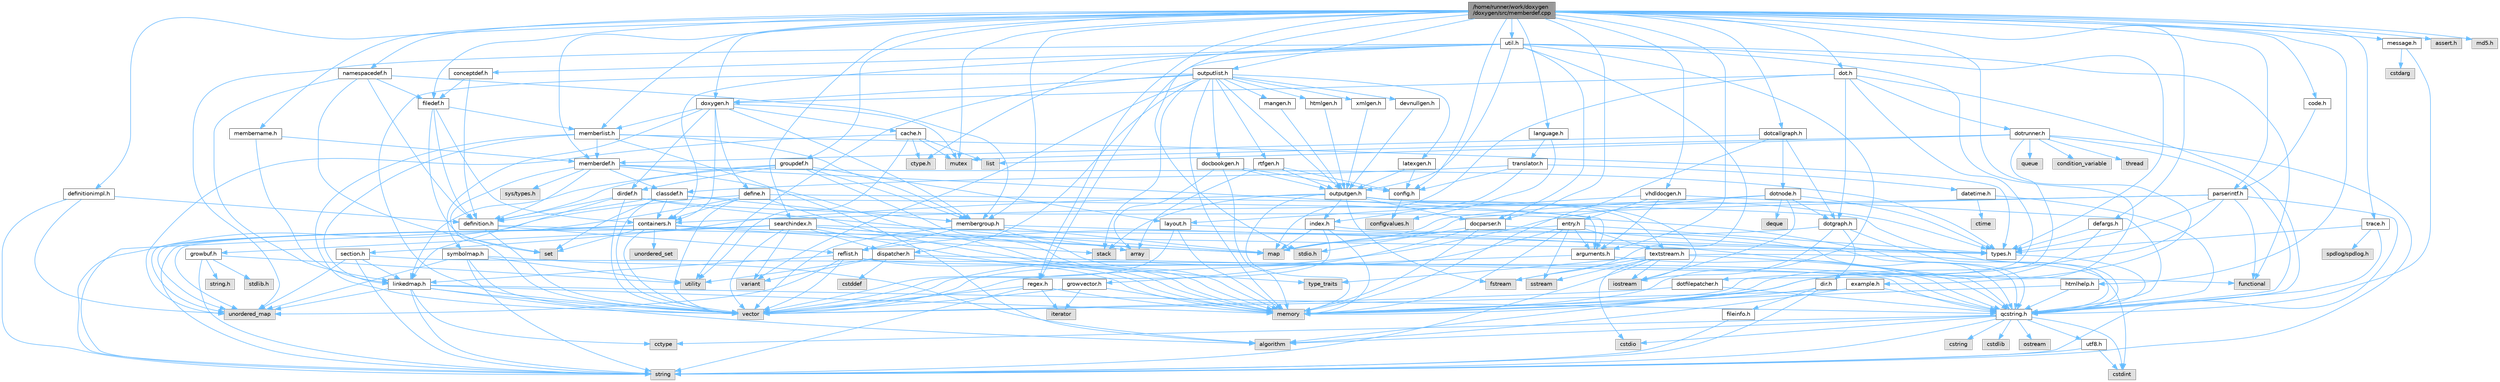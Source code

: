 digraph "/home/runner/work/doxygen/doxygen/src/memberdef.cpp"
{
 // INTERACTIVE_SVG=YES
 // LATEX_PDF_SIZE
  bgcolor="transparent";
  edge [fontname=Helvetica,fontsize=10,labelfontname=Helvetica,labelfontsize=10];
  node [fontname=Helvetica,fontsize=10,shape=box,height=0.2,width=0.4];
  Node1 [label="/home/runner/work/doxygen\l/doxygen/src/memberdef.cpp",height=0.2,width=0.4,color="gray40", fillcolor="grey60", style="filled", fontcolor="black",tooltip=" "];
  Node1 -> Node2 [color="steelblue1",style="solid"];
  Node2 [label="stdio.h",height=0.2,width=0.4,color="grey60", fillcolor="#E0E0E0", style="filled",tooltip=" "];
  Node1 -> Node3 [color="steelblue1",style="solid"];
  Node3 [label="assert.h",height=0.2,width=0.4,color="grey60", fillcolor="#E0E0E0", style="filled",tooltip=" "];
  Node1 -> Node4 [color="steelblue1",style="solid"];
  Node4 [label="mutex",height=0.2,width=0.4,color="grey60", fillcolor="#E0E0E0", style="filled",tooltip=" "];
  Node1 -> Node5 [color="steelblue1",style="solid"];
  Node5 [label="md5.h",height=0.2,width=0.4,color="grey60", fillcolor="#E0E0E0", style="filled",tooltip=" "];
  Node1 -> Node6 [color="steelblue1",style="solid"];
  Node6 [label="memberdef.h",height=0.2,width=0.4,color="grey40", fillcolor="white", style="filled",URL="$d4/d46/memberdef_8h.html",tooltip=" "];
  Node6 -> Node7 [color="steelblue1",style="solid"];
  Node7 [label="vector",height=0.2,width=0.4,color="grey60", fillcolor="#E0E0E0", style="filled",tooltip=" "];
  Node6 -> Node8 [color="steelblue1",style="solid"];
  Node8 [label="memory",height=0.2,width=0.4,color="grey60", fillcolor="#E0E0E0", style="filled",tooltip=" "];
  Node6 -> Node9 [color="steelblue1",style="solid"];
  Node9 [label="sys/types.h",height=0.2,width=0.4,color="grey60", fillcolor="#E0E0E0", style="filled",tooltip=" "];
  Node6 -> Node10 [color="steelblue1",style="solid"];
  Node10 [label="types.h",height=0.2,width=0.4,color="grey40", fillcolor="white", style="filled",URL="$d9/d49/types_8h.html",tooltip="This file contains a number of basic enums and types."];
  Node10 -> Node11 [color="steelblue1",style="solid"];
  Node11 [label="qcstring.h",height=0.2,width=0.4,color="grey40", fillcolor="white", style="filled",URL="$d7/d5c/qcstring_8h.html",tooltip=" "];
  Node11 -> Node12 [color="steelblue1",style="solid"];
  Node12 [label="string",height=0.2,width=0.4,color="grey60", fillcolor="#E0E0E0", style="filled",tooltip=" "];
  Node11 -> Node13 [color="steelblue1",style="solid"];
  Node13 [label="algorithm",height=0.2,width=0.4,color="grey60", fillcolor="#E0E0E0", style="filled",tooltip=" "];
  Node11 -> Node14 [color="steelblue1",style="solid"];
  Node14 [label="cctype",height=0.2,width=0.4,color="grey60", fillcolor="#E0E0E0", style="filled",tooltip=" "];
  Node11 -> Node15 [color="steelblue1",style="solid"];
  Node15 [label="cstring",height=0.2,width=0.4,color="grey60", fillcolor="#E0E0E0", style="filled",tooltip=" "];
  Node11 -> Node16 [color="steelblue1",style="solid"];
  Node16 [label="cstdio",height=0.2,width=0.4,color="grey60", fillcolor="#E0E0E0", style="filled",tooltip=" "];
  Node11 -> Node17 [color="steelblue1",style="solid"];
  Node17 [label="cstdlib",height=0.2,width=0.4,color="grey60", fillcolor="#E0E0E0", style="filled",tooltip=" "];
  Node11 -> Node18 [color="steelblue1",style="solid"];
  Node18 [label="cstdint",height=0.2,width=0.4,color="grey60", fillcolor="#E0E0E0", style="filled",tooltip=" "];
  Node11 -> Node19 [color="steelblue1",style="solid"];
  Node19 [label="ostream",height=0.2,width=0.4,color="grey60", fillcolor="#E0E0E0", style="filled",tooltip=" "];
  Node11 -> Node20 [color="steelblue1",style="solid"];
  Node20 [label="utf8.h",height=0.2,width=0.4,color="grey40", fillcolor="white", style="filled",URL="$db/d7c/utf8_8h.html",tooltip="Various UTF8 related helper functions."];
  Node20 -> Node18 [color="steelblue1",style="solid"];
  Node20 -> Node12 [color="steelblue1",style="solid"];
  Node6 -> Node21 [color="steelblue1",style="solid"];
  Node21 [label="definition.h",height=0.2,width=0.4,color="grey40", fillcolor="white", style="filled",URL="$df/da1/definition_8h.html",tooltip=" "];
  Node21 -> Node7 [color="steelblue1",style="solid"];
  Node21 -> Node10 [color="steelblue1",style="solid"];
  Node21 -> Node22 [color="steelblue1",style="solid"];
  Node22 [label="reflist.h",height=0.2,width=0.4,color="grey40", fillcolor="white", style="filled",URL="$d1/d02/reflist_8h.html",tooltip=" "];
  Node22 -> Node7 [color="steelblue1",style="solid"];
  Node22 -> Node23 [color="steelblue1",style="solid"];
  Node23 [label="unordered_map",height=0.2,width=0.4,color="grey60", fillcolor="#E0E0E0", style="filled",tooltip=" "];
  Node22 -> Node8 [color="steelblue1",style="solid"];
  Node22 -> Node11 [color="steelblue1",style="solid"];
  Node22 -> Node24 [color="steelblue1",style="solid"];
  Node24 [label="linkedmap.h",height=0.2,width=0.4,color="grey40", fillcolor="white", style="filled",URL="$da/de1/linkedmap_8h.html",tooltip=" "];
  Node24 -> Node23 [color="steelblue1",style="solid"];
  Node24 -> Node7 [color="steelblue1",style="solid"];
  Node24 -> Node8 [color="steelblue1",style="solid"];
  Node24 -> Node12 [color="steelblue1",style="solid"];
  Node24 -> Node13 [color="steelblue1",style="solid"];
  Node24 -> Node14 [color="steelblue1",style="solid"];
  Node24 -> Node11 [color="steelblue1",style="solid"];
  Node6 -> Node25 [color="steelblue1",style="solid"];
  Node25 [label="arguments.h",height=0.2,width=0.4,color="grey40", fillcolor="white", style="filled",URL="$df/d9b/arguments_8h.html",tooltip=" "];
  Node25 -> Node7 [color="steelblue1",style="solid"];
  Node25 -> Node11 [color="steelblue1",style="solid"];
  Node6 -> Node26 [color="steelblue1",style="solid"];
  Node26 [label="classdef.h",height=0.2,width=0.4,color="grey40", fillcolor="white", style="filled",URL="$d1/da6/classdef_8h.html",tooltip=" "];
  Node26 -> Node7 [color="steelblue1",style="solid"];
  Node26 -> Node27 [color="steelblue1",style="solid"];
  Node27 [label="set",height=0.2,width=0.4,color="grey60", fillcolor="#E0E0E0", style="filled",tooltip=" "];
  Node26 -> Node28 [color="steelblue1",style="solid"];
  Node28 [label="containers.h",height=0.2,width=0.4,color="grey40", fillcolor="white", style="filled",URL="$d5/d75/containers_8h.html",tooltip=" "];
  Node28 -> Node7 [color="steelblue1",style="solid"];
  Node28 -> Node12 [color="steelblue1",style="solid"];
  Node28 -> Node27 [color="steelblue1",style="solid"];
  Node28 -> Node29 [color="steelblue1",style="solid"];
  Node29 [label="map",height=0.2,width=0.4,color="grey60", fillcolor="#E0E0E0", style="filled",tooltip=" "];
  Node28 -> Node30 [color="steelblue1",style="solid"];
  Node30 [label="unordered_set",height=0.2,width=0.4,color="grey60", fillcolor="#E0E0E0", style="filled",tooltip=" "];
  Node28 -> Node23 [color="steelblue1",style="solid"];
  Node28 -> Node31 [color="steelblue1",style="solid"];
  Node31 [label="stack",height=0.2,width=0.4,color="grey60", fillcolor="#E0E0E0", style="filled",tooltip=" "];
  Node26 -> Node21 [color="steelblue1",style="solid"];
  Node26 -> Node25 [color="steelblue1",style="solid"];
  Node26 -> Node32 [color="steelblue1",style="solid"];
  Node32 [label="membergroup.h",height=0.2,width=0.4,color="grey40", fillcolor="white", style="filled",URL="$d9/d11/membergroup_8h.html",tooltip=" "];
  Node32 -> Node7 [color="steelblue1",style="solid"];
  Node32 -> Node29 [color="steelblue1",style="solid"];
  Node32 -> Node8 [color="steelblue1",style="solid"];
  Node32 -> Node10 [color="steelblue1",style="solid"];
  Node32 -> Node22 [color="steelblue1",style="solid"];
  Node1 -> Node33 [color="steelblue1",style="solid"];
  Node33 [label="membername.h",height=0.2,width=0.4,color="grey40", fillcolor="white", style="filled",URL="$d7/dfc/membername_8h.html",tooltip=" "];
  Node33 -> Node6 [color="steelblue1",style="solid"];
  Node33 -> Node24 [color="steelblue1",style="solid"];
  Node1 -> Node34 [color="steelblue1",style="solid"];
  Node34 [label="doxygen.h",height=0.2,width=0.4,color="grey40", fillcolor="white", style="filled",URL="$d1/da1/doxygen_8h.html",tooltip=" "];
  Node34 -> Node4 [color="steelblue1",style="solid"];
  Node34 -> Node28 [color="steelblue1",style="solid"];
  Node34 -> Node32 [color="steelblue1",style="solid"];
  Node34 -> Node35 [color="steelblue1",style="solid"];
  Node35 [label="dirdef.h",height=0.2,width=0.4,color="grey40", fillcolor="white", style="filled",URL="$d6/d15/dirdef_8h.html",tooltip=" "];
  Node35 -> Node7 [color="steelblue1",style="solid"];
  Node35 -> Node29 [color="steelblue1",style="solid"];
  Node35 -> Node11 [color="steelblue1",style="solid"];
  Node35 -> Node24 [color="steelblue1",style="solid"];
  Node35 -> Node21 [color="steelblue1",style="solid"];
  Node34 -> Node36 [color="steelblue1",style="solid"];
  Node36 [label="memberlist.h",height=0.2,width=0.4,color="grey40", fillcolor="white", style="filled",URL="$dd/d78/memberlist_8h.html",tooltip=" "];
  Node36 -> Node7 [color="steelblue1",style="solid"];
  Node36 -> Node13 [color="steelblue1",style="solid"];
  Node36 -> Node6 [color="steelblue1",style="solid"];
  Node36 -> Node24 [color="steelblue1",style="solid"];
  Node36 -> Node10 [color="steelblue1",style="solid"];
  Node36 -> Node32 [color="steelblue1",style="solid"];
  Node34 -> Node37 [color="steelblue1",style="solid"];
  Node37 [label="define.h",height=0.2,width=0.4,color="grey40", fillcolor="white", style="filled",URL="$df/d67/define_8h.html",tooltip=" "];
  Node37 -> Node7 [color="steelblue1",style="solid"];
  Node37 -> Node8 [color="steelblue1",style="solid"];
  Node37 -> Node12 [color="steelblue1",style="solid"];
  Node37 -> Node23 [color="steelblue1",style="solid"];
  Node37 -> Node11 [color="steelblue1",style="solid"];
  Node37 -> Node28 [color="steelblue1",style="solid"];
  Node34 -> Node38 [color="steelblue1",style="solid"];
  Node38 [label="cache.h",height=0.2,width=0.4,color="grey40", fillcolor="white", style="filled",URL="$d3/d26/cache_8h.html",tooltip=" "];
  Node38 -> Node39 [color="steelblue1",style="solid"];
  Node39 [label="list",height=0.2,width=0.4,color="grey60", fillcolor="#E0E0E0", style="filled",tooltip=" "];
  Node38 -> Node23 [color="steelblue1",style="solid"];
  Node38 -> Node4 [color="steelblue1",style="solid"];
  Node38 -> Node40 [color="steelblue1",style="solid"];
  Node40 [label="utility",height=0.2,width=0.4,color="grey60", fillcolor="#E0E0E0", style="filled",tooltip=" "];
  Node38 -> Node41 [color="steelblue1",style="solid"];
  Node41 [label="ctype.h",height=0.2,width=0.4,color="grey60", fillcolor="#E0E0E0", style="filled",tooltip=" "];
  Node34 -> Node42 [color="steelblue1",style="solid"];
  Node42 [label="symbolmap.h",height=0.2,width=0.4,color="grey40", fillcolor="white", style="filled",URL="$d7/ddd/symbolmap_8h.html",tooltip=" "];
  Node42 -> Node13 [color="steelblue1",style="solid"];
  Node42 -> Node23 [color="steelblue1",style="solid"];
  Node42 -> Node7 [color="steelblue1",style="solid"];
  Node42 -> Node12 [color="steelblue1",style="solid"];
  Node42 -> Node40 [color="steelblue1",style="solid"];
  Node1 -> Node43 [color="steelblue1",style="solid"];
  Node43 [label="util.h",height=0.2,width=0.4,color="grey40", fillcolor="white", style="filled",URL="$d8/d3c/util_8h.html",tooltip="A bunch of utility functions."];
  Node43 -> Node8 [color="steelblue1",style="solid"];
  Node43 -> Node23 [color="steelblue1",style="solid"];
  Node43 -> Node13 [color="steelblue1",style="solid"];
  Node43 -> Node44 [color="steelblue1",style="solid"];
  Node44 [label="functional",height=0.2,width=0.4,color="grey60", fillcolor="#E0E0E0", style="filled",tooltip=" "];
  Node43 -> Node45 [color="steelblue1",style="solid"];
  Node45 [label="fstream",height=0.2,width=0.4,color="grey60", fillcolor="#E0E0E0", style="filled",tooltip=" "];
  Node43 -> Node41 [color="steelblue1",style="solid"];
  Node43 -> Node10 [color="steelblue1",style="solid"];
  Node43 -> Node46 [color="steelblue1",style="solid"];
  Node46 [label="docparser.h",height=0.2,width=0.4,color="grey40", fillcolor="white", style="filled",URL="$de/d9c/docparser_8h.html",tooltip=" "];
  Node46 -> Node2 [color="steelblue1",style="solid"];
  Node46 -> Node8 [color="steelblue1",style="solid"];
  Node46 -> Node11 [color="steelblue1",style="solid"];
  Node46 -> Node47 [color="steelblue1",style="solid"];
  Node47 [label="growvector.h",height=0.2,width=0.4,color="grey40", fillcolor="white", style="filled",URL="$d7/d50/growvector_8h.html",tooltip=" "];
  Node47 -> Node7 [color="steelblue1",style="solid"];
  Node47 -> Node8 [color="steelblue1",style="solid"];
  Node47 -> Node48 [color="steelblue1",style="solid"];
  Node48 [label="iterator",height=0.2,width=0.4,color="grey60", fillcolor="#E0E0E0", style="filled",tooltip=" "];
  Node43 -> Node28 [color="steelblue1",style="solid"];
  Node43 -> Node49 [color="steelblue1",style="solid"];
  Node49 [label="outputgen.h",height=0.2,width=0.4,color="grey40", fillcolor="white", style="filled",URL="$df/d06/outputgen_8h.html",tooltip=" "];
  Node49 -> Node8 [color="steelblue1",style="solid"];
  Node49 -> Node31 [color="steelblue1",style="solid"];
  Node49 -> Node50 [color="steelblue1",style="solid"];
  Node50 [label="iostream",height=0.2,width=0.4,color="grey60", fillcolor="#E0E0E0", style="filled",tooltip=" "];
  Node49 -> Node45 [color="steelblue1",style="solid"];
  Node49 -> Node10 [color="steelblue1",style="solid"];
  Node49 -> Node51 [color="steelblue1",style="solid"];
  Node51 [label="index.h",height=0.2,width=0.4,color="grey40", fillcolor="white", style="filled",URL="$d1/db5/index_8h.html",tooltip=" "];
  Node51 -> Node8 [color="steelblue1",style="solid"];
  Node51 -> Node7 [color="steelblue1",style="solid"];
  Node51 -> Node29 [color="steelblue1",style="solid"];
  Node51 -> Node11 [color="steelblue1",style="solid"];
  Node49 -> Node52 [color="steelblue1",style="solid"];
  Node52 [label="section.h",height=0.2,width=0.4,color="grey40", fillcolor="white", style="filled",URL="$d1/d2a/section_8h.html",tooltip=" "];
  Node52 -> Node12 [color="steelblue1",style="solid"];
  Node52 -> Node23 [color="steelblue1",style="solid"];
  Node52 -> Node11 [color="steelblue1",style="solid"];
  Node52 -> Node24 [color="steelblue1",style="solid"];
  Node49 -> Node53 [color="steelblue1",style="solid"];
  Node53 [label="textstream.h",height=0.2,width=0.4,color="grey40", fillcolor="white", style="filled",URL="$d4/d7d/textstream_8h.html",tooltip=" "];
  Node53 -> Node12 [color="steelblue1",style="solid"];
  Node53 -> Node50 [color="steelblue1",style="solid"];
  Node53 -> Node54 [color="steelblue1",style="solid"];
  Node54 [label="sstream",height=0.2,width=0.4,color="grey60", fillcolor="#E0E0E0", style="filled",tooltip=" "];
  Node53 -> Node18 [color="steelblue1",style="solid"];
  Node53 -> Node16 [color="steelblue1",style="solid"];
  Node53 -> Node45 [color="steelblue1",style="solid"];
  Node53 -> Node55 [color="steelblue1",style="solid"];
  Node55 [label="type_traits",height=0.2,width=0.4,color="grey60", fillcolor="#E0E0E0", style="filled",tooltip=" "];
  Node53 -> Node11 [color="steelblue1",style="solid"];
  Node49 -> Node46 [color="steelblue1",style="solid"];
  Node43 -> Node56 [color="steelblue1",style="solid"];
  Node56 [label="regex.h",height=0.2,width=0.4,color="grey40", fillcolor="white", style="filled",URL="$d1/d21/regex_8h.html",tooltip=" "];
  Node56 -> Node8 [color="steelblue1",style="solid"];
  Node56 -> Node12 [color="steelblue1",style="solid"];
  Node56 -> Node7 [color="steelblue1",style="solid"];
  Node56 -> Node48 [color="steelblue1",style="solid"];
  Node43 -> Node57 [color="steelblue1",style="solid"];
  Node57 [label="conceptdef.h",height=0.2,width=0.4,color="grey40", fillcolor="white", style="filled",URL="$da/df1/conceptdef_8h.html",tooltip=" "];
  Node57 -> Node21 [color="steelblue1",style="solid"];
  Node57 -> Node58 [color="steelblue1",style="solid"];
  Node58 [label="filedef.h",height=0.2,width=0.4,color="grey40", fillcolor="white", style="filled",URL="$d4/d3a/filedef_8h.html",tooltip=" "];
  Node58 -> Node27 [color="steelblue1",style="solid"];
  Node58 -> Node21 [color="steelblue1",style="solid"];
  Node58 -> Node36 [color="steelblue1",style="solid"];
  Node58 -> Node28 [color="steelblue1",style="solid"];
  Node1 -> Node59 [color="steelblue1",style="solid"];
  Node59 [label="code.h",height=0.2,width=0.4,color="grey40", fillcolor="white", style="filled",URL="$dd/dd8/code_8h.html",tooltip=" "];
  Node59 -> Node60 [color="steelblue1",style="solid"];
  Node60 [label="parserintf.h",height=0.2,width=0.4,color="grey40", fillcolor="white", style="filled",URL="$da/d55/parserintf_8h.html",tooltip=" "];
  Node60 -> Node44 [color="steelblue1",style="solid"];
  Node60 -> Node8 [color="steelblue1",style="solid"];
  Node60 -> Node29 [color="steelblue1",style="solid"];
  Node60 -> Node12 [color="steelblue1",style="solid"];
  Node60 -> Node10 [color="steelblue1",style="solid"];
  Node60 -> Node28 [color="steelblue1",style="solid"];
  Node1 -> Node61 [color="steelblue1",style="solid"];
  Node61 [label="message.h",height=0.2,width=0.4,color="grey40", fillcolor="white", style="filled",URL="$d2/d0d/message_8h.html",tooltip=" "];
  Node61 -> Node62 [color="steelblue1",style="solid"];
  Node62 [label="cstdarg",height=0.2,width=0.4,color="grey60", fillcolor="#E0E0E0", style="filled",tooltip=" "];
  Node61 -> Node11 [color="steelblue1",style="solid"];
  Node1 -> Node63 [color="steelblue1",style="solid"];
  Node63 [label="htmlhelp.h",height=0.2,width=0.4,color="grey40", fillcolor="white", style="filled",URL="$d8/dc3/htmlhelp_8h.html",tooltip=" "];
  Node63 -> Node8 [color="steelblue1",style="solid"];
  Node63 -> Node11 [color="steelblue1",style="solid"];
  Node1 -> Node64 [color="steelblue1",style="solid"];
  Node64 [label="language.h",height=0.2,width=0.4,color="grey40", fillcolor="white", style="filled",URL="$d8/dce/language_8h.html",tooltip=" "];
  Node64 -> Node65 [color="steelblue1",style="solid"];
  Node65 [label="translator.h",height=0.2,width=0.4,color="grey40", fillcolor="white", style="filled",URL="$d9/df1/translator_8h.html",tooltip=" "];
  Node65 -> Node26 [color="steelblue1",style="solid"];
  Node65 -> Node66 [color="steelblue1",style="solid"];
  Node66 [label="config.h",height=0.2,width=0.4,color="grey40", fillcolor="white", style="filled",URL="$db/d16/config_8h.html",tooltip=" "];
  Node66 -> Node67 [color="steelblue1",style="solid"];
  Node67 [label="configvalues.h",height=0.2,width=0.4,color="grey60", fillcolor="#E0E0E0", style="filled",tooltip=" "];
  Node65 -> Node68 [color="steelblue1",style="solid"];
  Node68 [label="datetime.h",height=0.2,width=0.4,color="grey40", fillcolor="white", style="filled",URL="$de/d1b/datetime_8h.html",tooltip=" "];
  Node68 -> Node69 [color="steelblue1",style="solid"];
  Node69 [label="ctime",height=0.2,width=0.4,color="grey60", fillcolor="#E0E0E0", style="filled",tooltip=" "];
  Node68 -> Node11 [color="steelblue1",style="solid"];
  Node65 -> Node51 [color="steelblue1",style="solid"];
  Node64 -> Node67 [color="steelblue1",style="solid"];
  Node1 -> Node70 [color="steelblue1",style="solid"];
  Node70 [label="outputlist.h",height=0.2,width=0.4,color="grey40", fillcolor="white", style="filled",URL="$d2/db9/outputlist_8h.html",tooltip=" "];
  Node70 -> Node40 [color="steelblue1",style="solid"];
  Node70 -> Node7 [color="steelblue1",style="solid"];
  Node70 -> Node8 [color="steelblue1",style="solid"];
  Node70 -> Node71 [color="steelblue1",style="solid"];
  Node71 [label="variant",height=0.2,width=0.4,color="grey60", fillcolor="#E0E0E0", style="filled",tooltip=" "];
  Node70 -> Node31 [color="steelblue1",style="solid"];
  Node70 -> Node49 [color="steelblue1",style="solid"];
  Node70 -> Node34 [color="steelblue1",style="solid"];
  Node70 -> Node72 [color="steelblue1",style="solid"];
  Node72 [label="dispatcher.h",height=0.2,width=0.4,color="grey40", fillcolor="white", style="filled",URL="$da/d73/dispatcher_8h.html",tooltip=" "];
  Node72 -> Node73 [color="steelblue1",style="solid"];
  Node73 [label="cstddef",height=0.2,width=0.4,color="grey60", fillcolor="#E0E0E0", style="filled",tooltip=" "];
  Node72 -> Node40 [color="steelblue1",style="solid"];
  Node72 -> Node44 [color="steelblue1",style="solid"];
  Node72 -> Node71 [color="steelblue1",style="solid"];
  Node72 -> Node55 [color="steelblue1",style="solid"];
  Node70 -> Node74 [color="steelblue1",style="solid"];
  Node74 [label="htmlgen.h",height=0.2,width=0.4,color="grey40", fillcolor="white", style="filled",URL="$d8/d56/htmlgen_8h.html",tooltip=" "];
  Node74 -> Node49 [color="steelblue1",style="solid"];
  Node70 -> Node75 [color="steelblue1",style="solid"];
  Node75 [label="latexgen.h",height=0.2,width=0.4,color="grey40", fillcolor="white", style="filled",URL="$d6/d9c/latexgen_8h.html",tooltip=" "];
  Node75 -> Node66 [color="steelblue1",style="solid"];
  Node75 -> Node49 [color="steelblue1",style="solid"];
  Node70 -> Node76 [color="steelblue1",style="solid"];
  Node76 [label="rtfgen.h",height=0.2,width=0.4,color="grey40", fillcolor="white", style="filled",URL="$d4/daa/rtfgen_8h.html",tooltip=" "];
  Node76 -> Node77 [color="steelblue1",style="solid"];
  Node77 [label="array",height=0.2,width=0.4,color="grey60", fillcolor="#E0E0E0", style="filled",tooltip=" "];
  Node76 -> Node66 [color="steelblue1",style="solid"];
  Node76 -> Node49 [color="steelblue1",style="solid"];
  Node70 -> Node78 [color="steelblue1",style="solid"];
  Node78 [label="mangen.h",height=0.2,width=0.4,color="grey40", fillcolor="white", style="filled",URL="$da/dc0/mangen_8h.html",tooltip=" "];
  Node78 -> Node49 [color="steelblue1",style="solid"];
  Node70 -> Node79 [color="steelblue1",style="solid"];
  Node79 [label="docbookgen.h",height=0.2,width=0.4,color="grey40", fillcolor="white", style="filled",URL="$de/dea/docbookgen_8h.html",tooltip=" "];
  Node79 -> Node8 [color="steelblue1",style="solid"];
  Node79 -> Node77 [color="steelblue1",style="solid"];
  Node79 -> Node66 [color="steelblue1",style="solid"];
  Node79 -> Node49 [color="steelblue1",style="solid"];
  Node70 -> Node80 [color="steelblue1",style="solid"];
  Node80 [label="xmlgen.h",height=0.2,width=0.4,color="grey40", fillcolor="white", style="filled",URL="$d9/d67/xmlgen_8h.html",tooltip=" "];
  Node80 -> Node49 [color="steelblue1",style="solid"];
  Node70 -> Node81 [color="steelblue1",style="solid"];
  Node81 [label="devnullgen.h",height=0.2,width=0.4,color="grey40", fillcolor="white", style="filled",URL="$d8/de5/devnullgen_8h.html",tooltip=" "];
  Node81 -> Node49 [color="steelblue1",style="solid"];
  Node1 -> Node82 [color="steelblue1",style="solid"];
  Node82 [label="example.h",height=0.2,width=0.4,color="grey40", fillcolor="white", style="filled",URL="$df/d24/example_8h.html",tooltip=" "];
  Node82 -> Node13 [color="steelblue1",style="solid"];
  Node82 -> Node7 [color="steelblue1",style="solid"];
  Node82 -> Node11 [color="steelblue1",style="solid"];
  Node1 -> Node32 [color="steelblue1",style="solid"];
  Node1 -> Node83 [color="steelblue1",style="solid"];
  Node83 [label="groupdef.h",height=0.2,width=0.4,color="grey40", fillcolor="white", style="filled",URL="$d1/de6/groupdef_8h.html",tooltip=" "];
  Node83 -> Node8 [color="steelblue1",style="solid"];
  Node83 -> Node21 [color="steelblue1",style="solid"];
  Node83 -> Node35 [color="steelblue1",style="solid"];
  Node83 -> Node84 [color="steelblue1",style="solid"];
  Node84 [label="layout.h",height=0.2,width=0.4,color="grey40", fillcolor="white", style="filled",URL="$db/d51/layout_8h.html",tooltip=" "];
  Node84 -> Node8 [color="steelblue1",style="solid"];
  Node84 -> Node7 [color="steelblue1",style="solid"];
  Node84 -> Node10 [color="steelblue1",style="solid"];
  Node83 -> Node32 [color="steelblue1",style="solid"];
  Node83 -> Node24 [color="steelblue1",style="solid"];
  Node1 -> Node85 [color="steelblue1",style="solid"];
  Node85 [label="defargs.h",height=0.2,width=0.4,color="grey40", fillcolor="white", style="filled",URL="$d8/d65/defargs_8h.html",tooltip=" "];
  Node85 -> Node10 [color="steelblue1",style="solid"];
  Node85 -> Node8 [color="steelblue1",style="solid"];
  Node1 -> Node46 [color="steelblue1",style="solid"];
  Node1 -> Node86 [color="steelblue1",style="solid"];
  Node86 [label="dot.h",height=0.2,width=0.4,color="grey40", fillcolor="white", style="filled",URL="$d6/d4a/dot_8h.html",tooltip=" "];
  Node86 -> Node29 [color="steelblue1",style="solid"];
  Node86 -> Node11 [color="steelblue1",style="solid"];
  Node86 -> Node87 [color="steelblue1",style="solid"];
  Node87 [label="dotgraph.h",height=0.2,width=0.4,color="grey40", fillcolor="white", style="filled",URL="$d0/daa/dotgraph_8h.html",tooltip=" "];
  Node87 -> Node50 [color="steelblue1",style="solid"];
  Node87 -> Node29 [color="steelblue1",style="solid"];
  Node87 -> Node11 [color="steelblue1",style="solid"];
  Node87 -> Node88 [color="steelblue1",style="solid"];
  Node88 [label="dir.h",height=0.2,width=0.4,color="grey40", fillcolor="white", style="filled",URL="$df/d9c/dir_8h.html",tooltip=" "];
  Node88 -> Node12 [color="steelblue1",style="solid"];
  Node88 -> Node8 [color="steelblue1",style="solid"];
  Node88 -> Node89 [color="steelblue1",style="solid"];
  Node89 [label="fileinfo.h",height=0.2,width=0.4,color="grey40", fillcolor="white", style="filled",URL="$df/d45/fileinfo_8h.html",tooltip=" "];
  Node89 -> Node12 [color="steelblue1",style="solid"];
  Node86 -> Node90 [color="steelblue1",style="solid"];
  Node90 [label="dotfilepatcher.h",height=0.2,width=0.4,color="grey40", fillcolor="white", style="filled",URL="$d3/d38/dotfilepatcher_8h.html",tooltip=" "];
  Node90 -> Node7 [color="steelblue1",style="solid"];
  Node90 -> Node11 [color="steelblue1",style="solid"];
  Node86 -> Node91 [color="steelblue1",style="solid"];
  Node91 [label="dotrunner.h",height=0.2,width=0.4,color="grey40", fillcolor="white", style="filled",URL="$d2/dd1/dotrunner_8h.html",tooltip=" "];
  Node91 -> Node12 [color="steelblue1",style="solid"];
  Node91 -> Node92 [color="steelblue1",style="solid"];
  Node92 [label="thread",height=0.2,width=0.4,color="grey60", fillcolor="#E0E0E0", style="filled",tooltip=" "];
  Node91 -> Node39 [color="steelblue1",style="solid"];
  Node91 -> Node93 [color="steelblue1",style="solid"];
  Node93 [label="queue",height=0.2,width=0.4,color="grey60", fillcolor="#E0E0E0", style="filled",tooltip=" "];
  Node91 -> Node4 [color="steelblue1",style="solid"];
  Node91 -> Node94 [color="steelblue1",style="solid"];
  Node94 [label="condition_variable",height=0.2,width=0.4,color="grey60", fillcolor="#E0E0E0", style="filled",tooltip=" "];
  Node91 -> Node8 [color="steelblue1",style="solid"];
  Node91 -> Node11 [color="steelblue1",style="solid"];
  Node86 -> Node34 [color="steelblue1",style="solid"];
  Node1 -> Node95 [color="steelblue1",style="solid"];
  Node95 [label="dotcallgraph.h",height=0.2,width=0.4,color="grey40", fillcolor="white", style="filled",URL="$dc/dcf/dotcallgraph_8h.html",tooltip=" "];
  Node95 -> Node8 [color="steelblue1",style="solid"];
  Node95 -> Node96 [color="steelblue1",style="solid"];
  Node96 [label="dotnode.h",height=0.2,width=0.4,color="grey40", fillcolor="white", style="filled",URL="$d8/d3b/dotnode_8h.html",tooltip=" "];
  Node96 -> Node7 [color="steelblue1",style="solid"];
  Node96 -> Node29 [color="steelblue1",style="solid"];
  Node96 -> Node97 [color="steelblue1",style="solid"];
  Node97 [label="deque",height=0.2,width=0.4,color="grey60", fillcolor="#E0E0E0", style="filled",tooltip=" "];
  Node96 -> Node50 [color="steelblue1",style="solid"];
  Node96 -> Node10 [color="steelblue1",style="solid"];
  Node96 -> Node87 [color="steelblue1",style="solid"];
  Node95 -> Node87 [color="steelblue1",style="solid"];
  Node95 -> Node6 [color="steelblue1",style="solid"];
  Node1 -> Node98 [color="steelblue1",style="solid"];
  Node98 [label="searchindex.h",height=0.2,width=0.4,color="grey40", fillcolor="white", style="filled",URL="$de/d07/searchindex_8h.html",tooltip="Web server based search engine."];
  Node98 -> Node8 [color="steelblue1",style="solid"];
  Node98 -> Node7 [color="steelblue1",style="solid"];
  Node98 -> Node29 [color="steelblue1",style="solid"];
  Node98 -> Node23 [color="steelblue1",style="solid"];
  Node98 -> Node12 [color="steelblue1",style="solid"];
  Node98 -> Node77 [color="steelblue1",style="solid"];
  Node98 -> Node71 [color="steelblue1",style="solid"];
  Node98 -> Node11 [color="steelblue1",style="solid"];
  Node98 -> Node99 [color="steelblue1",style="solid"];
  Node99 [label="growbuf.h",height=0.2,width=0.4,color="grey40", fillcolor="white", style="filled",URL="$dd/d72/growbuf_8h.html",tooltip=" "];
  Node99 -> Node40 [color="steelblue1",style="solid"];
  Node99 -> Node100 [color="steelblue1",style="solid"];
  Node100 [label="stdlib.h",height=0.2,width=0.4,color="grey60", fillcolor="#E0E0E0", style="filled",tooltip=" "];
  Node99 -> Node101 [color="steelblue1",style="solid"];
  Node101 [label="string.h",height=0.2,width=0.4,color="grey60", fillcolor="#E0E0E0", style="filled",tooltip=" "];
  Node99 -> Node12 [color="steelblue1",style="solid"];
  Node98 -> Node72 [color="steelblue1",style="solid"];
  Node1 -> Node60 [color="steelblue1",style="solid"];
  Node1 -> Node102 [color="steelblue1",style="solid"];
  Node102 [label="vhdldocgen.h",height=0.2,width=0.4,color="grey40", fillcolor="white", style="filled",URL="$dd/dec/vhdldocgen_8h.html",tooltip=" "];
  Node102 -> Node11 [color="steelblue1",style="solid"];
  Node102 -> Node84 [color="steelblue1",style="solid"];
  Node102 -> Node25 [color="steelblue1",style="solid"];
  Node102 -> Node103 [color="steelblue1",style="solid"];
  Node103 [label="entry.h",height=0.2,width=0.4,color="grey40", fillcolor="white", style="filled",URL="$d1/dc6/entry_8h.html",tooltip=" "];
  Node103 -> Node7 [color="steelblue1",style="solid"];
  Node103 -> Node8 [color="steelblue1",style="solid"];
  Node103 -> Node54 [color="steelblue1",style="solid"];
  Node103 -> Node10 [color="steelblue1",style="solid"];
  Node103 -> Node25 [color="steelblue1",style="solid"];
  Node103 -> Node22 [color="steelblue1",style="solid"];
  Node103 -> Node53 [color="steelblue1",style="solid"];
  Node1 -> Node25 [color="steelblue1",style="solid"];
  Node1 -> Node36 [color="steelblue1",style="solid"];
  Node1 -> Node104 [color="steelblue1",style="solid"];
  Node104 [label="namespacedef.h",height=0.2,width=0.4,color="grey40", fillcolor="white", style="filled",URL="$d7/d97/namespacedef_8h.html",tooltip=" "];
  Node104 -> Node27 [color="steelblue1",style="solid"];
  Node104 -> Node21 [color="steelblue1",style="solid"];
  Node104 -> Node58 [color="steelblue1",style="solid"];
  Node104 -> Node24 [color="steelblue1",style="solid"];
  Node104 -> Node32 [color="steelblue1",style="solid"];
  Node1 -> Node58 [color="steelblue1",style="solid"];
  Node1 -> Node66 [color="steelblue1",style="solid"];
  Node1 -> Node105 [color="steelblue1",style="solid"];
  Node105 [label="definitionimpl.h",height=0.2,width=0.4,color="grey40", fillcolor="white", style="filled",URL="$d2/dab/definitionimpl_8h.html",tooltip=" "];
  Node105 -> Node23 [color="steelblue1",style="solid"];
  Node105 -> Node12 [color="steelblue1",style="solid"];
  Node105 -> Node21 [color="steelblue1",style="solid"];
  Node1 -> Node56 [color="steelblue1",style="solid"];
  Node1 -> Node106 [color="steelblue1",style="solid"];
  Node106 [label="trace.h",height=0.2,width=0.4,color="grey40", fillcolor="white", style="filled",URL="$d1/d1b/trace_8h.html",tooltip=" "];
  Node106 -> Node107 [color="steelblue1",style="solid"];
  Node107 [label="spdlog/spdlog.h",height=0.2,width=0.4,color="grey60", fillcolor="#E0E0E0", style="filled",tooltip=" "];
  Node106 -> Node10 [color="steelblue1",style="solid"];
  Node106 -> Node11 [color="steelblue1",style="solid"];
}
